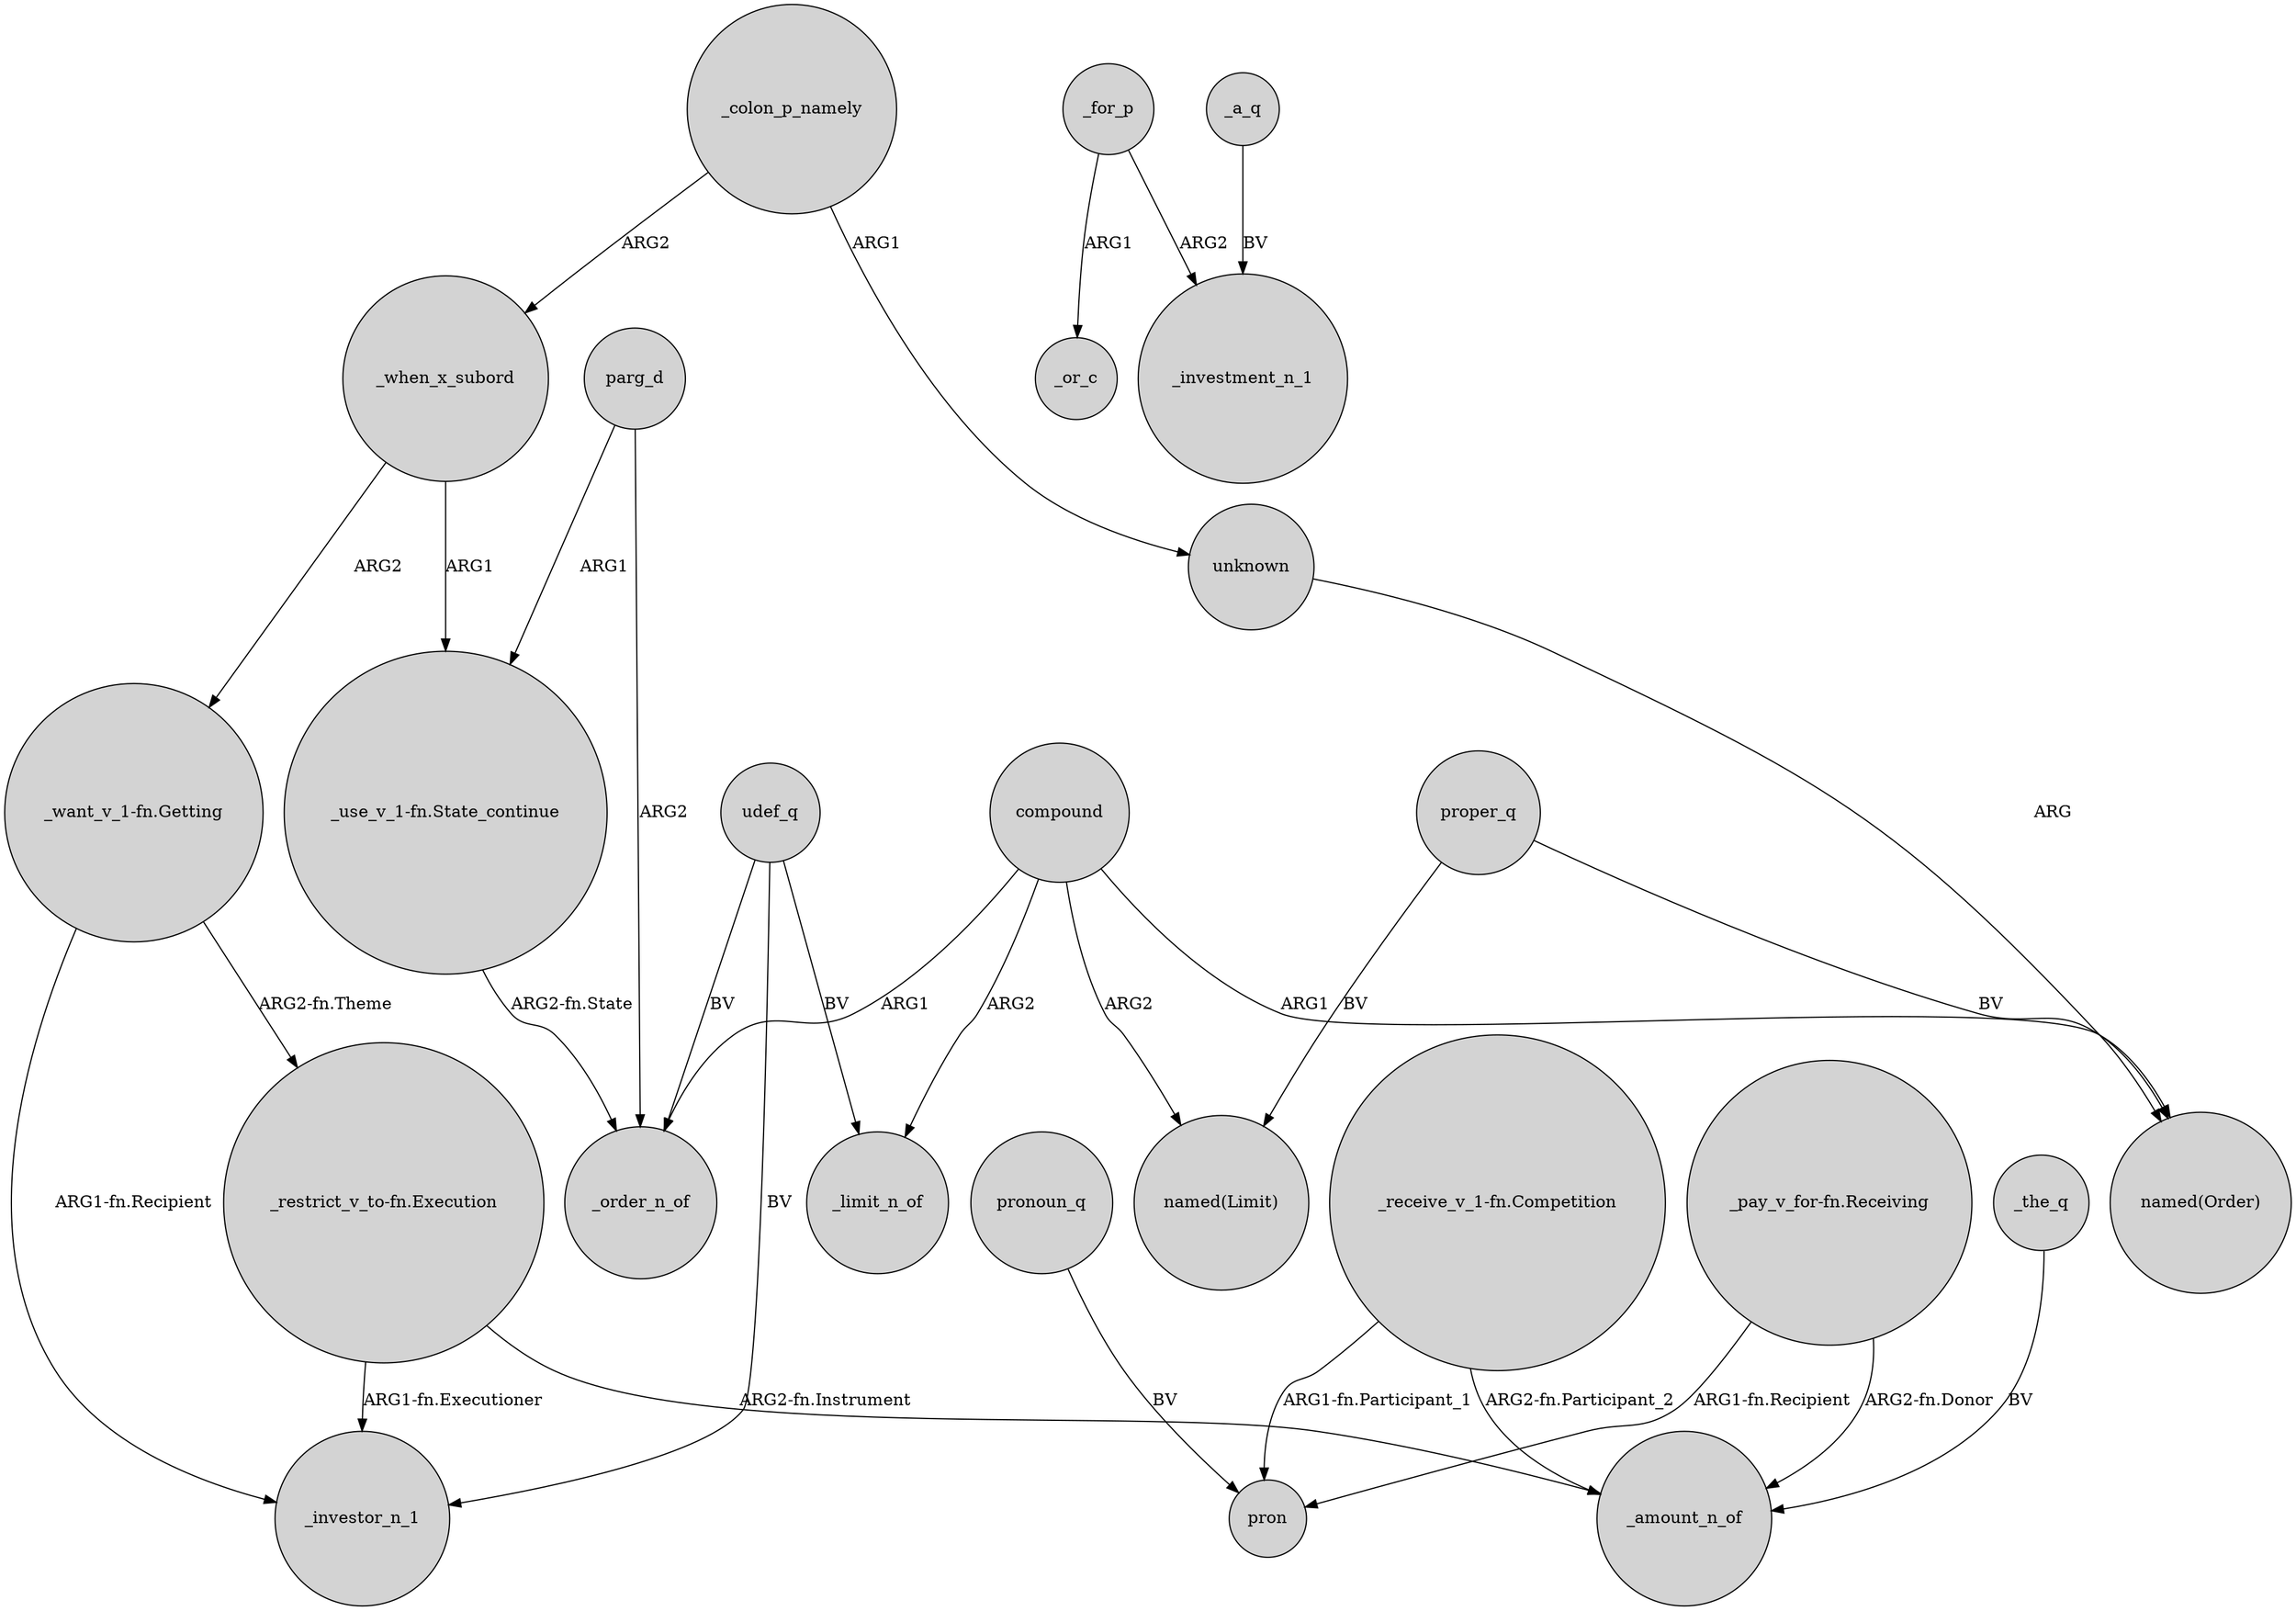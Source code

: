 digraph {
	node [shape=circle style=filled]
	compound -> _order_n_of [label=ARG1]
	"_restrict_v_to-fn.Execution" -> _investor_n_1 [label="ARG1-fn.Executioner"]
	"_pay_v_for-fn.Receiving" -> pron [label="ARG1-fn.Recipient"]
	_for_p -> _or_c [label=ARG1]
	_the_q -> _amount_n_of [label=BV]
	proper_q -> "named(Limit)" [label=BV]
	"_restrict_v_to-fn.Execution" -> _amount_n_of [label="ARG2-fn.Instrument"]
	udef_q -> _order_n_of [label=BV]
	"_pay_v_for-fn.Receiving" -> _amount_n_of [label="ARG2-fn.Donor"]
	"_want_v_1-fn.Getting" -> _investor_n_1 [label="ARG1-fn.Recipient"]
	parg_d -> _order_n_of [label=ARG2]
	"_use_v_1-fn.State_continue" -> _order_n_of [label="ARG2-fn.State"]
	"_receive_v_1-fn.Competition" -> pron [label="ARG1-fn.Participant_1"]
	pronoun_q -> pron [label=BV]
	_when_x_subord -> "_use_v_1-fn.State_continue" [label=ARG1]
	compound -> _limit_n_of [label=ARG2]
	"_want_v_1-fn.Getting" -> "_restrict_v_to-fn.Execution" [label="ARG2-fn.Theme"]
	_when_x_subord -> "_want_v_1-fn.Getting" [label=ARG2]
	"_receive_v_1-fn.Competition" -> _amount_n_of [label="ARG2-fn.Participant_2"]
	_a_q -> _investment_n_1 [label=BV]
	compound -> "named(Limit)" [label=ARG2]
	unknown -> "named(Order)" [label=ARG]
	udef_q -> _limit_n_of [label=BV]
	parg_d -> "_use_v_1-fn.State_continue" [label=ARG1]
	compound -> "named(Order)" [label=ARG1]
	_colon_p_namely -> unknown [label=ARG1]
	_colon_p_namely -> _when_x_subord [label=ARG2]
	proper_q -> "named(Order)" [label=BV]
	udef_q -> _investor_n_1 [label=BV]
	_for_p -> _investment_n_1 [label=ARG2]
}
